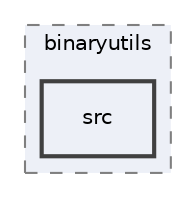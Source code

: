 digraph "src"
{
 // INTERACTIVE_SVG=YES
 // LATEX_PDF_SIZE
  edge [fontname="Helvetica",fontsize="10",labelfontname="Helvetica",labelfontsize="10"];
  node [fontname="Helvetica",fontsize="10",shape=record];
  compound=true
  subgraph clusterdir_20d97ab9eb4f51a93ceb36f1352bd8f0 {
    graph [ bgcolor="#edf0f7", pencolor="grey50", style="filled,dashed,", label="binaryutils", fontname="Helvetica", fontsize="10", URL="dir_20d97ab9eb4f51a93ceb36f1352bd8f0.html"]
  dir_cd18174fb122faec7a781f08d29325d4 [shape=box, label="src", style="filled,bold,", fillcolor="#edf0f7", color="grey25", URL="dir_cd18174fb122faec7a781f08d29325d4.html"];
  }
}
